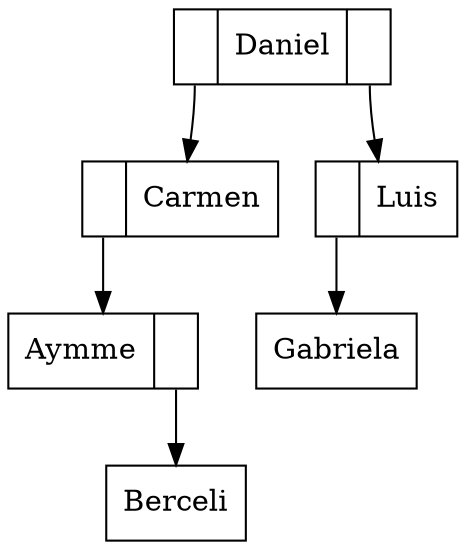 digraph ArbolBB{ 

rankdir=TB;

node [shape = record];
N_Daniel[label ="<HI>|Daniel|<HD>"]; 
N_Carmen[label ="<HI>|Carmen"]; 
N_Aymme[label ="Aymme|<HD>"]; 
N_Berceli[label ="Berceli"]; 
N_Aymme:HD -> N_Berceli
N_Carmen:HI -> N_Aymme
N_Daniel:HI -> N_Carmen
N_Luis[label ="<HI>|Luis"]; 
N_Gabriela[label ="Gabriela"]; 
N_Luis:HI -> N_Gabriela
N_Daniel:HD -> N_Luis

}
